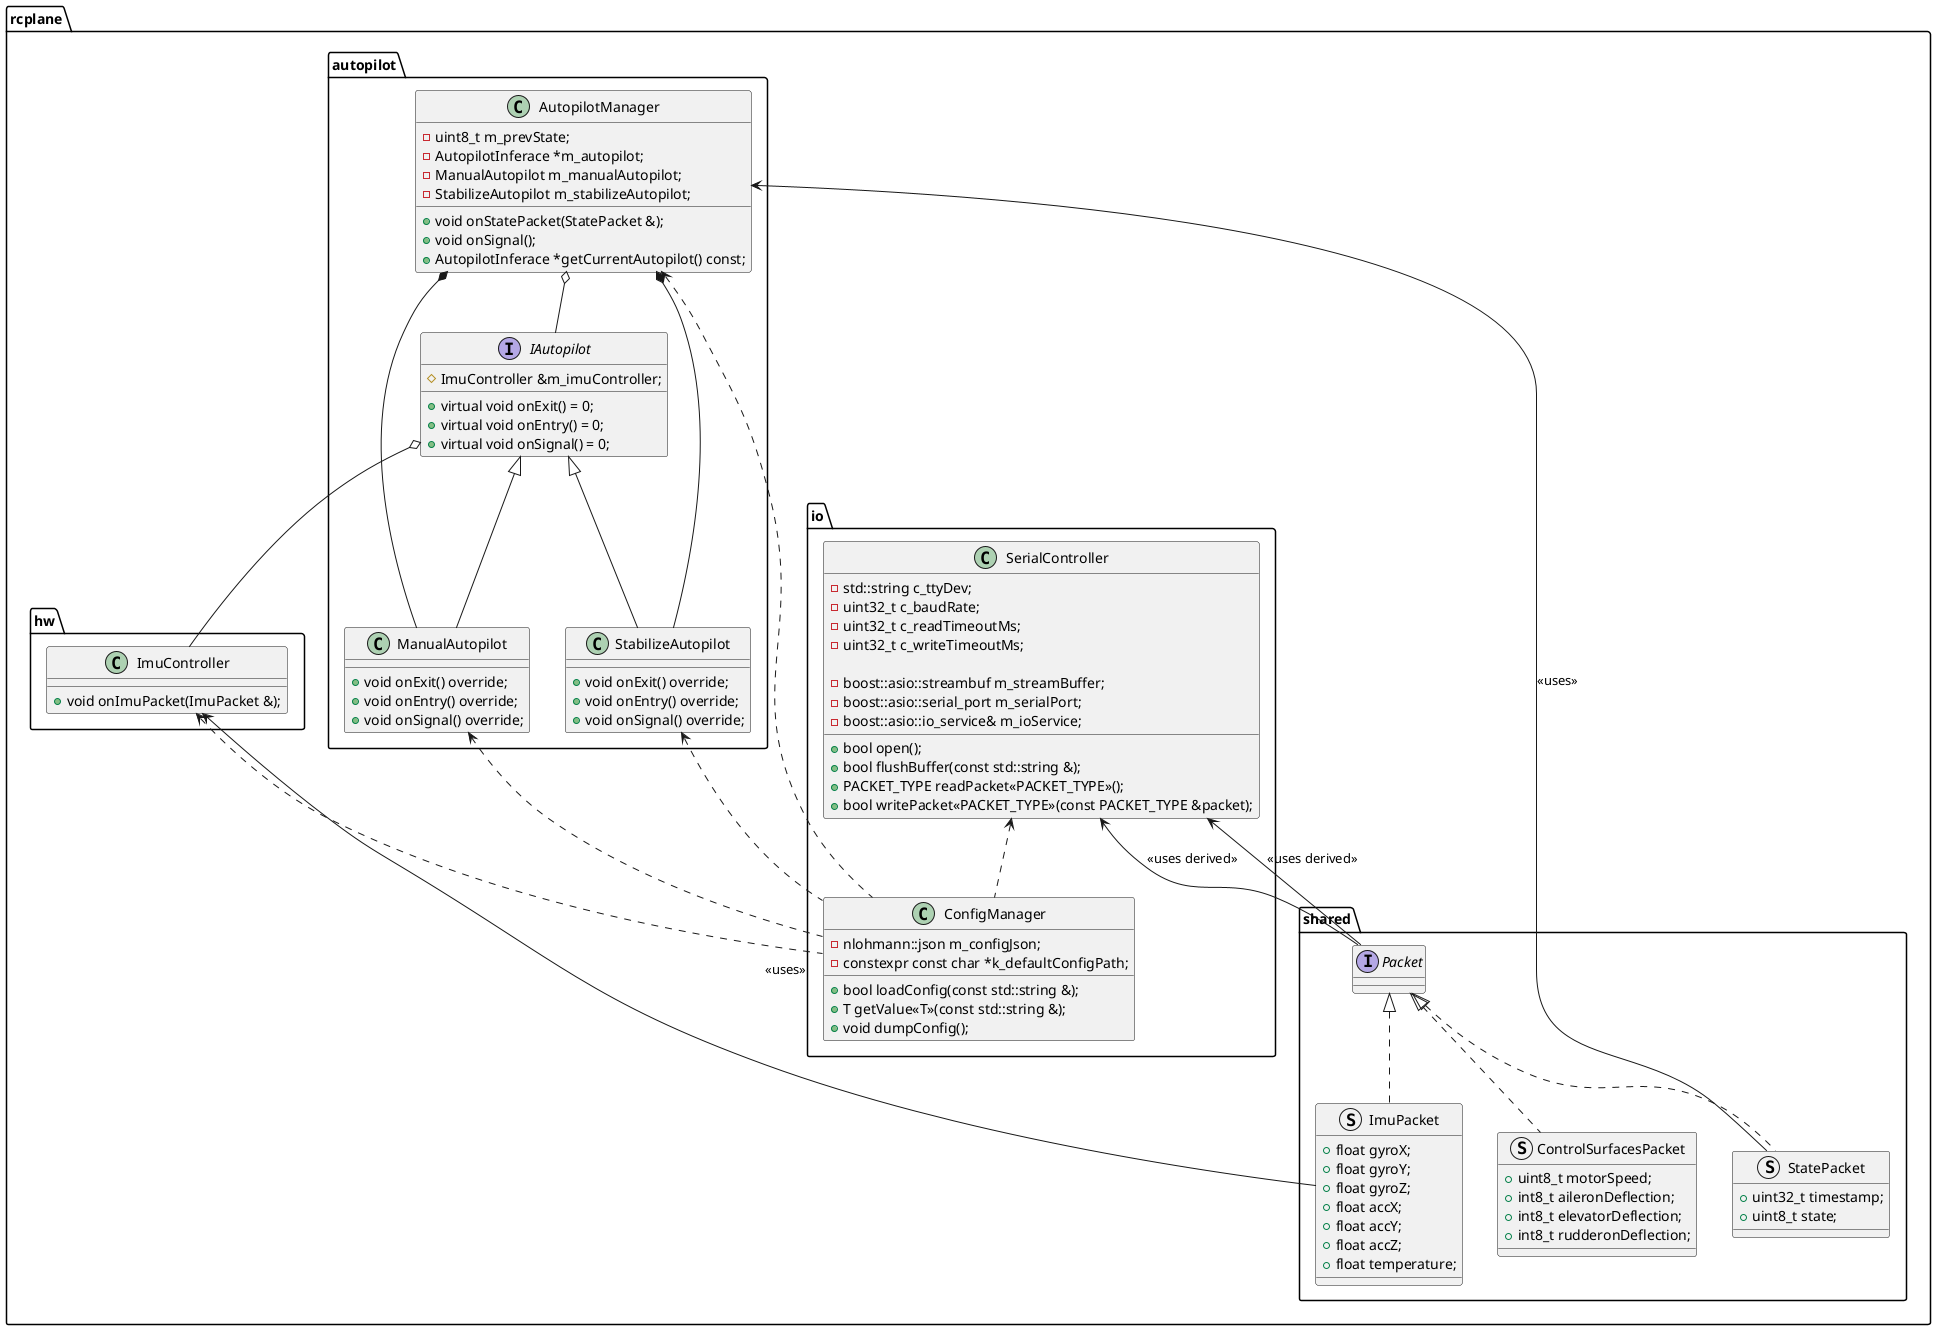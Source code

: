 @startuml System On Module

package rcplane.shared {
  interface Packet {
  }

  struct StatePacket {
    + uint32_t timestamp;
    + uint8_t state;
  }

  struct ImuPacket {
    + float gyroX;
    + float gyroY;
    + float gyroZ;
    + float accX;
    + float accY;
    + float accZ;
    + float temperature;
  }

  struct ControlSurfacesPacket {
    + uint8_t motorSpeed;
    + int8_t aileronDeflection;
    + int8_t elevatorDeflection;
    + int8_t rudderonDeflection;
  }
}

package rcplane.io {
  class SerialController {
    - std::string c_ttyDev;
    - uint32_t c_baudRate;
    - uint32_t c_readTimeoutMs;
    - uint32_t c_writeTimeoutMs;

    - boost::asio::streambuf m_streamBuffer;
    - boost::asio::serial_port m_serialPort;
    - boost::asio::io_service& m_ioService;

    + bool open();
    + bool flushBuffer(const std::string &);
    + PACKET_TYPE readPacket<<PACKET_TYPE>>();
    + bool writePacket<<PACKET_TYPE>>(const PACKET_TYPE &packet);
  }

  class ConfigManager {
    - nlohmann::json m_configJson;
    - constexpr const char *k_defaultConfigPath;
    + bool loadConfig(const std::string &);
    + T getValue<<T>>(const std::string &);
    + void dumpConfig();
  }
}

package rcplane.autopilot {
  class AutopilotManager {
    - uint8_t m_prevState;
    - AutopilotInferace *m_autopilot;
    - ManualAutopilot m_manualAutopilot;
    - StabilizeAutopilot m_stabilizeAutopilot;
    + void onStatePacket(StatePacket &);
    + void onSignal();
    + AutopilotInferace *getCurrentAutopilot() const;
  }

  interface IAutopilot {
    # ImuController &m_imuController;
    + virtual void onExit() = 0;
    + virtual void onEntry() = 0;
    + virtual void onSignal() = 0;
  }

  class StabilizeAutopilot {
    + void onExit() override;
    + void onEntry() override;
    + void onSignal() override;
  }

  class ManualAutopilot {
    + void onExit() override;
    + void onEntry() override;
    + void onSignal() override;
  }
}

package rcplane.hw {
  class ImuController {
    + void onImuPacket(ImuPacket &);
  }
}

Packet <|.. StatePacket
Packet <|.. ImuPacket
Packet <|.. ControlSurfacesPacket

SerialController <.. ConfigManager
AutopilotManager <.. ConfigManager
StabilizeAutopilot <.. ConfigManager
ManualAutopilot <.. ConfigManager
ImuController <.. ConfigManager

AutopilotManager *-- StabilizeAutopilot
AutopilotManager *-- ManualAutopilot
AutopilotManager o-- IAutopilot

IAutopilot <|-- StabilizeAutopilot
IAutopilot <|-- ManualAutopilot

IAutopilot o-- ImuController
ImuController <-- ImuPacket : <<uses>>
SerialController <-- Packet : <<uses derived>>
SerialController <-- Packet : <<uses derived>>
AutopilotManager <-- StatePacket : <<uses>>


@enduml